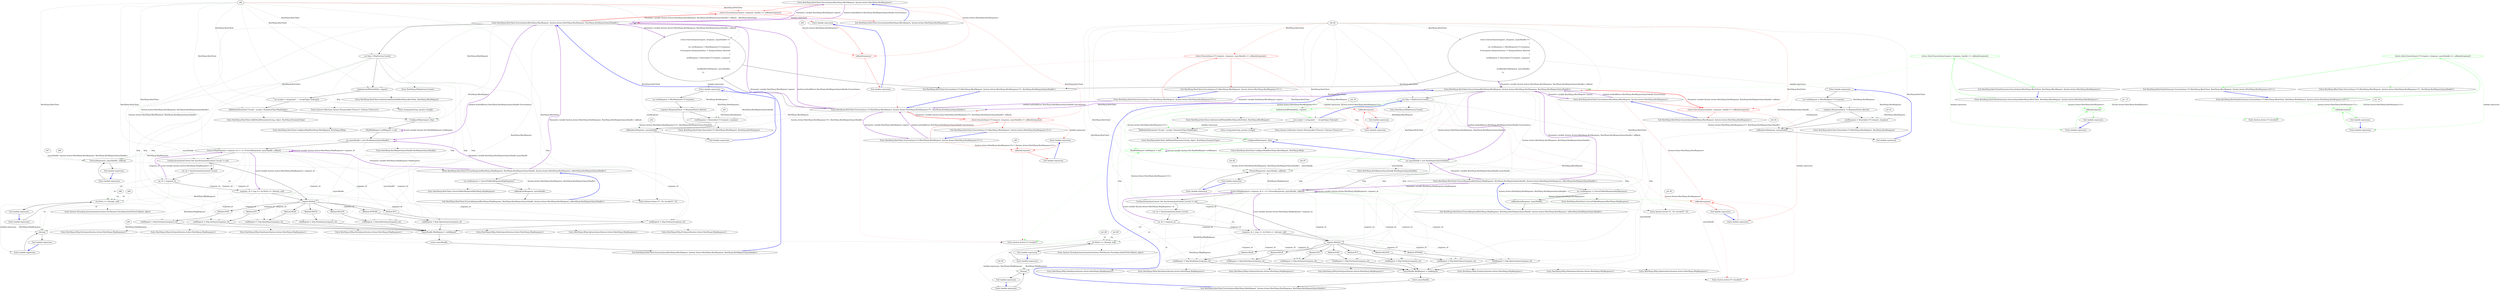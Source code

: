 digraph  {
n0 [label="Entry RestSharp.RestClient.ExecuteAsync(RestSharp.IRestRequest, System.Action<RestSharp.RestResponse>)", span="33-33", cluster="RestSharp.RestClient.ExecuteAsync(RestSharp.IRestRequest, System.Action<RestSharp.RestResponse>)"];
n1 [color=red, community=0, label="return ExecuteAsync(request, (response, handle) => callback(response));", span="35-35", cluster="RestSharp.RestClient.ExecuteAsync(RestSharp.IRestRequest, System.Action<RestSharp.RestResponse>)"];
n3 [label="Entry RestSharp.RestClient.ExecuteAsync(RestSharp.IRestRequest, System.Action<RestSharp.RestResponse, RestSharp.RestRequestAsyncHandle>)", span="43-43", cluster="RestSharp.RestClient.ExecuteAsync(RestSharp.IRestRequest, System.Action<RestSharp.RestResponse, RestSharp.RestRequestAsyncHandle>)"];
n5 [color=red, community=0, label="callback(response)", span="35-35", cluster="lambda expression"];
n2 [label="Exit RestSharp.RestClient.ExecuteAsync(RestSharp.IRestRequest, System.Action<RestSharp.RestResponse>)", span="33-33", cluster="RestSharp.RestClient.ExecuteAsync(RestSharp.IRestRequest, System.Action<RestSharp.RestResponse>)"];
n4 [label="Entry lambda expression", span="35-35", cluster="lambda expression"];
n8 [label="var http = HttpFactory.Create()", span="45-45", cluster="RestSharp.RestClient.ExecuteAsync(RestSharp.IRestRequest, System.Action<RestSharp.RestResponse, RestSharp.RestRequestAsyncHandle>)"];
n9 [label="AuthenticateIfNeeded(this, request)", span="46-46", cluster="RestSharp.RestClient.ExecuteAsync(RestSharp.IRestRequest, System.Action<RestSharp.RestResponse, RestSharp.RestRequestAsyncHandle>)"];
n12 [label="ConfigureHttp(request, http)", span="52-52", cluster="RestSharp.RestClient.ExecuteAsync(RestSharp.IRestRequest, System.Action<RestSharp.RestResponse, RestSharp.RestRequestAsyncHandle>)"];
n14 [label="var asyncHandle = new RestRequestAsyncHandle()", span="55-55", cluster="RestSharp.RestClient.ExecuteAsync(RestSharp.IRestRequest, System.Action<RestSharp.RestResponse, RestSharp.RestRequestAsyncHandle>)"];
n15 [label="Action<HttpResponse> response_cb = r => ProcessResponse(r, asyncHandle, callback)", span="57-57", cluster="RestSharp.RestClient.ExecuteAsync(RestSharp.IRestRequest, System.Action<RestSharp.RestResponse, RestSharp.RestRequestAsyncHandle>)"];
n20 [label="request.Method", span="66-66", cluster="RestSharp.RestClient.ExecuteAsync(RestSharp.IRestRequest, System.Action<RestSharp.RestResponse, RestSharp.RestRequestAsyncHandle>)"];
n53 [label="ProcessResponse(r, asyncHandle, callback)", span="57-57", cluster="lambda expression"];
n68 [label="Entry RestSharp.RestClient.ExecuteAsync<T>(RestSharp.IRestRequest, System.Action<RestSharp.RestResponse<T>, RestSharp.RestRequestAsyncHandle>)", span="107-107", cluster="RestSharp.RestClient.ExecuteAsync<T>(RestSharp.IRestRequest, System.Action<RestSharp.RestResponse<T>, RestSharp.RestRequestAsyncHandle>)"];
n69 [label="return ExecuteAsync(request, (response, asyncHandle) =>\r\n			{\r\n				var restResponse = (RestResponse<T>)response;\r\n				if (\\nresponse.ResponseStatus != ResponseStatus.Aborted)\r\n				{\r\n					restResponse = Deserialize<T>(request, response);\r\n				}\r\n\r\n				\\ncallback(restResponse, asyncHandle);\r\n			});", span="109-118", cluster="RestSharp.RestClient.ExecuteAsync<T>(RestSharp.IRestRequest, System.Action<RestSharp.RestResponse<T>, RestSharp.RestRequestAsyncHandle>)"];
n22 [label="webRequest = http.GetAsync(response_cb)", span="69-69", cluster="RestSharp.RestClient.ExecuteAsync(RestSharp.IRestRequest, System.Action<RestSharp.RestResponse, RestSharp.RestRequestAsyncHandle>)"];
n24 [label="webRequest = http.PostAsync(response_cb)", span="72-72", cluster="RestSharp.RestClient.ExecuteAsync(RestSharp.IRestRequest, System.Action<RestSharp.RestResponse, RestSharp.RestRequestAsyncHandle>)"];
n26 [label="webRequest = http.PutAsync(response_cb)", span="75-75", cluster="RestSharp.RestClient.ExecuteAsync(RestSharp.IRestRequest, System.Action<RestSharp.RestResponse, RestSharp.RestRequestAsyncHandle>)"];
n28 [label="webRequest = http.DeleteAsync(response_cb)", span="78-78", cluster="RestSharp.RestClient.ExecuteAsync(RestSharp.IRestRequest, System.Action<RestSharp.RestResponse, RestSharp.RestRequestAsyncHandle>)"];
n30 [label="webRequest = http.HeadAsync(response_cb)", span="81-81", cluster="RestSharp.RestClient.ExecuteAsync(RestSharp.IRestRequest, System.Action<RestSharp.RestResponse, RestSharp.RestRequestAsyncHandle>)"];
n32 [label="webRequest = http.OptionsAsync(response_cb)", span="84-84", cluster="RestSharp.RestClient.ExecuteAsync(RestSharp.IRestRequest, System.Action<RestSharp.RestResponse, RestSharp.RestRequestAsyncHandle>)"];
n34 [label="webRequest = http.PatchAsync(response_cb)", span="87-87", cluster="RestSharp.RestClient.ExecuteAsync(RestSharp.IRestRequest, System.Action<RestSharp.RestResponse, RestSharp.RestRequestAsyncHandle>)"];
n38 [label="Entry RestSharp.IHttpFactory.Create()", span="4-4", cluster="RestSharp.IHttpFactory.Create()"];
n10 [label="var accepts = string.Join('', '', AcceptTypes.ToArray())", span="49-49", cluster="RestSharp.RestClient.ExecuteAsync(RestSharp.IRestRequest, System.Action<RestSharp.RestResponse, RestSharp.RestRequestAsyncHandle>)"];
n39 [label="Entry RestSharp.RestClient.AuthenticateIfNeeded(RestSharp.RestClient, RestSharp.IRestRequest)", span="279-279", cluster="RestSharp.RestClient.AuthenticateIfNeeded(RestSharp.RestClient, RestSharp.IRestRequest)"];
n11 [label="AddDefaultParameter(''Accept'', accepts, ParameterType.HttpHeader)", span="50-50", cluster="RestSharp.RestClient.ExecuteAsync(RestSharp.IRestRequest, System.Action<RestSharp.RestResponse, RestSharp.RestRequestAsyncHandle>)"];
n40 [label="Entry System.Collections.Generic.IEnumerable<TSource>.ToArray<TSource>()", span="0-0", cluster="System.Collections.Generic.IEnumerable<TSource>.ToArray<TSource>()"];
n41 [label="Entry string.Join(string, params string[])", span="0-0", cluster="string.Join(string, params string[])"];
n42 [label="Entry RestSharp.RestClient.AddDefaultParameter(string, object, RestSharp.ParameterType)", span="125-125", cluster="RestSharp.RestClient.AddDefaultParameter(string, object, RestSharp.ParameterType)"];
n13 [label="HttpWebRequest webRequest = null", span="54-54", cluster="RestSharp.RestClient.ExecuteAsync(RestSharp.IRestRequest, System.Action<RestSharp.RestResponse, RestSharp.RestRequestAsyncHandle>)"];
n43 [label="Entry RestSharp.RestClient.ConfigureHttp(RestSharp.IRestRequest, RestSharp.IHttp)", span="349-349", cluster="RestSharp.RestClient.ConfigureHttp(RestSharp.IRestRequest, RestSharp.IHttp)"];
n35 [label="asyncHandle.WebRequest = webRequest", span="91-91", cluster="RestSharp.RestClient.ExecuteAsync(RestSharp.IRestRequest, System.Action<RestSharp.RestResponse, RestSharp.RestRequestAsyncHandle>)"];
n36 [label="return asyncHandle;", span="92-92", cluster="RestSharp.RestClient.ExecuteAsync(RestSharp.IRestRequest, System.Action<RestSharp.RestResponse, RestSharp.RestRequestAsyncHandle>)"];
n44 [label="Entry RestSharp.RestRequestAsyncHandle.RestRequestAsyncHandle()", span="8-8", cluster="RestSharp.RestRequestAsyncHandle.RestRequestAsyncHandle()"];
n16 [label="UseSynchronizationContext && SynchronizationContext.Current != null", span="59-59", cluster="RestSharp.RestClient.ExecuteAsync(RestSharp.IRestRequest, System.Action<RestSharp.RestResponse, RestSharp.RestRequestAsyncHandle>)"];
n18 [label="var cb = response_cb", span="61-61", cluster="RestSharp.RestClient.ExecuteAsync(RestSharp.IRestRequest, System.Action<RestSharp.RestResponse, RestSharp.RestRequestAsyncHandle>)"];
n19 [label="response_cb = resp => ctx.Post(s => cb(resp), null)", span="63-63", cluster="RestSharp.RestClient.ExecuteAsync(RestSharp.IRestRequest, System.Action<RestSharp.RestResponse, RestSharp.RestRequestAsyncHandle>)"];
n17 [label="var ctx = SynchronizationContext.Current", span="60-60", cluster="RestSharp.RestClient.ExecuteAsync(RestSharp.IRestRequest, System.Action<RestSharp.RestResponse, RestSharp.RestRequestAsyncHandle>)"];
n57 [label="ctx.Post(s => cb(resp), null)", span="63-63", cluster="lambda expression"];
n61 [label="cb(resp)", span="63-63", cluster="lambda expression"];
n21 [label="Method.GET", span="68-68", cluster="RestSharp.RestClient.ExecuteAsync(RestSharp.IRestRequest, System.Action<RestSharp.RestResponse, RestSharp.RestRequestAsyncHandle>)"];
n23 [label="Method.POST", span="71-71", cluster="RestSharp.RestClient.ExecuteAsync(RestSharp.IRestRequest, System.Action<RestSharp.RestResponse, RestSharp.RestRequestAsyncHandle>)"];
n25 [label="Method.PUT", span="74-74", cluster="RestSharp.RestClient.ExecuteAsync(RestSharp.IRestRequest, System.Action<RestSharp.RestResponse, RestSharp.RestRequestAsyncHandle>)"];
n27 [label="Method.DELETE", span="77-77", cluster="RestSharp.RestClient.ExecuteAsync(RestSharp.IRestRequest, System.Action<RestSharp.RestResponse, RestSharp.RestRequestAsyncHandle>)"];
n29 [label="Method.HEAD", span="80-80", cluster="RestSharp.RestClient.ExecuteAsync(RestSharp.IRestRequest, System.Action<RestSharp.RestResponse, RestSharp.RestRequestAsyncHandle>)"];
n31 [label="Method.OPTIONS", span="83-83", cluster="RestSharp.RestClient.ExecuteAsync(RestSharp.IRestRequest, System.Action<RestSharp.RestResponse, RestSharp.RestRequestAsyncHandle>)"];
n33 [label="Method.PATCH", span="86-86", cluster="RestSharp.RestClient.ExecuteAsync(RestSharp.IRestRequest, System.Action<RestSharp.RestResponse, RestSharp.RestRequestAsyncHandle>)"];
n45 [label="Entry RestSharp.IHttp.GetAsync(System.Action<RestSharp.HttpResponse>)", span="48-48", cluster="RestSharp.IHttp.GetAsync(System.Action<RestSharp.HttpResponse>)"];
n46 [label="Entry RestSharp.IHttp.PostAsync(System.Action<RestSharp.HttpResponse>)", span="51-51", cluster="RestSharp.IHttp.PostAsync(System.Action<RestSharp.HttpResponse>)"];
n47 [label="Entry RestSharp.IHttp.PutAsync(System.Action<RestSharp.HttpResponse>)", span="52-52", cluster="RestSharp.IHttp.PutAsync(System.Action<RestSharp.HttpResponse>)"];
n48 [label="Entry RestSharp.IHttp.DeleteAsync(System.Action<RestSharp.HttpResponse>)", span="47-47", cluster="RestSharp.IHttp.DeleteAsync(System.Action<RestSharp.HttpResponse>)"];
n49 [label="Entry RestSharp.IHttp.HeadAsync(System.Action<RestSharp.HttpResponse>)", span="49-49", cluster="RestSharp.IHttp.HeadAsync(System.Action<RestSharp.HttpResponse>)"];
n50 [label="Entry RestSharp.IHttp.OptionsAsync(System.Action<RestSharp.HttpResponse>)", span="50-50", cluster="RestSharp.IHttp.OptionsAsync(System.Action<RestSharp.HttpResponse>)"];
n51 [label="Entry RestSharp.IHttp.PatchAsync(System.Action<RestSharp.HttpResponse>)", span="53-53", cluster="RestSharp.IHttp.PatchAsync(System.Action<RestSharp.HttpResponse>)"];
n37 [label="Exit RestSharp.RestClient.ExecuteAsync(RestSharp.IRestRequest, System.Action<RestSharp.RestResponse, RestSharp.RestRequestAsyncHandle>)", span="43-43", cluster="RestSharp.RestClient.ExecuteAsync(RestSharp.IRestRequest, System.Action<RestSharp.RestResponse, RestSharp.RestRequestAsyncHandle>)"];
n6 [label="Exit lambda expression", span="35-35", cluster="lambda expression"];
n7 [label="Entry System.Action<T>.Invoke(T)", span="0-0", cluster="System.Action<T>.Invoke(T)"];
n52 [label="Entry lambda expression", span="57-57", cluster="lambda expression"];
n54 [label="Exit lambda expression", span="57-57", cluster="lambda expression"];
n55 [label="Entry RestSharp.RestClient.ProcessResponse(RestSharp.HttpResponse, RestSharp.RestRequestAsyncHandle, System.Action<RestSharp.RestResponse, \\nRestSharp.RestRequestAsyncHandle>)", span="95-95", cluster="RestSharp.RestClient.ProcessResponse(RestSharp.HttpResponse, RestSharp.RestRequestAsyncHandle, System.Action<RestSharp.RestResponse, \\nRestSharp.RestRequestAsyncHandle>)"];
n63 [label="var restResponse = ConvertToRestResponse(httpResponse)", span="97-97", cluster="RestSharp.RestClient.ProcessResponse(RestSharp.HttpResponse, RestSharp.RestRequestAsyncHandle, System.Action<RestSharp.RestResponse, \\nRestSharp.RestRequestAsyncHandle>)"];
n64 [label="callback(restResponse, asyncHandle)", span="98-98", cluster="RestSharp.RestClient.ProcessResponse(RestSharp.HttpResponse, RestSharp.RestRequestAsyncHandle, System.Action<RestSharp.RestResponse, \\nRestSharp.RestRequestAsyncHandle>)"];
n66 [label="Entry RestSharp.RestClient.ConvertToRestResponse(RestSharp.HttpResponse)", span="446-446", cluster="RestSharp.RestClient.ConvertToRestResponse(RestSharp.HttpResponse)"];
n65 [label="Exit RestSharp.RestClient.ProcessResponse(RestSharp.HttpResponse, RestSharp.RestRequestAsyncHandle, System.Action<RestSharp.RestResponse, \\nRestSharp.RestRequestAsyncHandle>)", span="95-95", cluster="RestSharp.RestClient.ProcessResponse(RestSharp.HttpResponse, RestSharp.RestRequestAsyncHandle, System.Action<RestSharp.RestResponse, \\nRestSharp.RestRequestAsyncHandle>)"];
n67 [label="Entry System.Action<T1, T2>.Invoke(T1, T2)", span="0-0", cluster="System.Action<T1, T2>.Invoke(T1, T2)"];
n56 [label="Entry lambda expression", span="63-63", cluster="lambda expression"];
n58 [label="Exit lambda expression", span="63-63", cluster="lambda expression"];
n59 [label="Entry System.Threading.SynchronizationContext.Post(System.Threading.SendOrPostCallback, object)", span="0-0", cluster="System.Threading.SynchronizationContext.Post(System.Threading.SendOrPostCallback, object)"];
n60 [label="Entry lambda expression", span="63-63", cluster="lambda expression"];
n62 [label="Exit lambda expression", span="63-63", cluster="lambda expression"];
n74 [label="restResponse = Deserialize<T>(request, response)", span="114-114", cluster="lambda expression"];
n75 [label="callback(restResponse, asyncHandle)", span="117-117", cluster="lambda expression"];
n78 [label="Entry RestSharp.RestClient.ExecuteAsync<T>(RestSharp.IRestRequest, System.Action<RestSharp.RestResponse<T>>)", span="127-127", cluster="RestSharp.RestClient.ExecuteAsync<T>(RestSharp.IRestRequest, System.Action<RestSharp.RestResponse<T>>)"];
n79 [color=red, community=0, label="return ExecuteAsync<T>(request, (response, asyncHandle) => callback(response));", span="129-129", cluster="RestSharp.RestClient.ExecuteAsync<T>(RestSharp.IRestRequest, System.Action<RestSharp.RestResponse<T>>)"];
n70 [label="Exit RestSharp.RestClient.ExecuteAsync<T>(RestSharp.IRestRequest, System.Action<RestSharp.RestResponse<T>, RestSharp.RestRequestAsyncHandle>)", span="107-107", cluster="RestSharp.RestClient.ExecuteAsync<T>(RestSharp.IRestRequest, System.Action<RestSharp.RestResponse<T>, RestSharp.RestRequestAsyncHandle>)"];
n71 [label="Entry lambda expression", span="109-118", cluster="lambda expression"];
n72 [label="var restResponse = (RestResponse<T>)response", span="111-111", cluster="lambda expression"];
n73 [label="response.ResponseStatus != ResponseStatus.Aborted", span="112-112", cluster="lambda expression"];
n77 [label="Entry RestSharp.RestClient.Deserialize<T>(RestSharp.IRestRequest, RestSharp.RestResponse)", span="490-490", cluster="RestSharp.RestClient.Deserialize<T>(RestSharp.IRestRequest, RestSharp.RestResponse)"];
n76 [label="Exit lambda expression", span="109-118", cluster="lambda expression"];
n82 [color=red, community=0, label="callback(response)", span="129-129", cluster="lambda expression"];
n80 [label="Exit RestSharp.RestClient.ExecuteAsync<T>(RestSharp.IRestRequest, System.Action<RestSharp.RestResponse<T>>)", span="127-127", cluster="RestSharp.RestClient.ExecuteAsync<T>(RestSharp.IRestRequest, System.Action<RestSharp.RestResponse<T>>)"];
n81 [label="Entry lambda expression", span="129-129", cluster="lambda expression"];
n83 [label="Exit lambda expression", span="129-129", cluster="lambda expression"];
m0_12 [label="ConfigureHttp(request, http)", span="52-52", cluster="RestSharp.RestClient.ExecuteAsync(RestSharp.IRestRequest, System.Action<RestSharp.RestResponse, RestSharp.RestRequestAsyncHandle>)", file="RestClient.Async.cs"];
m0_4 [label="Entry lambda expression", span="35-35", cluster="lambda expression", file="RestClient.Async.cs"];
m0_5 [color=red, community=0, label="callback(response)", span="35-35", cluster="lambda expression", file="RestClient.Async.cs"];
m0_6 [label="Exit lambda expression", span="35-35", cluster="lambda expression", file="RestClient.Async.cs"];
m0_13 [color=green, community=0, label="HttpWebRequest webRequest = null", span="54-54", cluster="RestSharp.RestClient.ExecuteAsync(RestSharp.IRestRequest, System.Action<RestSharp.RestResponse, RestSharp.RestRequestAsyncHandle>)", file="RestClient.Async.cs"];
m0_14 [label="var asyncHandle = new RestRequestAsyncHandle()", span="55-55", cluster="RestSharp.RestClient.ExecuteAsync(RestSharp.IRestRequest, System.Action<RestSharp.RestResponse, RestSharp.RestRequestAsyncHandle>)", file="RestClient.Async.cs"];
m0_0 [label="Entry RestSharp.RestClient.ExecuteAsync(RestSharp.IRestRequest, System.Action<RestSharp.RestResponse>)", span="33-33", cluster="RestSharp.RestClient.ExecuteAsync(RestSharp.IRestRequest, System.Action<RestSharp.RestResponse>)", file="RestClient.Async.cs"];
m0_1 [color=red, community=0, label="return ExecuteAsync(request, (response, handle) => callback(response));", span="35-35", cluster="RestSharp.RestClient.ExecuteAsync(RestSharp.IRestRequest, System.Action<RestSharp.RestResponse>)", file="RestClient.Async.cs"];
m0_2 [label="Exit RestSharp.RestClient.ExecuteAsync(RestSharp.IRestRequest, System.Action<RestSharp.RestResponse>)", span="33-33", cluster="RestSharp.RestClient.ExecuteAsync(RestSharp.IRestRequest, System.Action<RestSharp.RestResponse>)", file="RestClient.Async.cs"];
m0_8 [label="var http = HttpFactory.Create()", span="45-45", cluster="RestSharp.RestClient.ExecuteAsync(RestSharp.IRestRequest, System.Action<RestSharp.RestResponse, RestSharp.RestRequestAsyncHandle>)", file="RestClient.Async.cs"];
m0_9 [color=green, community=0, label="AuthenticateIfNeeded(this, request)", span="46-46", cluster="RestSharp.RestClient.ExecuteAsync(RestSharp.IRestRequest, System.Action<RestSharp.RestResponse, RestSharp.RestRequestAsyncHandle>)", file="RestClient.Async.cs"];
m0_10 [label="var accepts = string.Join('', '', AcceptTypes.ToArray())", span="49-49", cluster="RestSharp.RestClient.ExecuteAsync(RestSharp.IRestRequest, System.Action<RestSharp.RestResponse, RestSharp.RestRequestAsyncHandle>)", file="RestClient.Async.cs"];
m0_11 [label="AddDefaultParameter(''Accept'', accepts, ParameterType.HttpHeader)", span="50-50", cluster="RestSharp.RestClient.ExecuteAsync(RestSharp.IRestRequest, System.Action<RestSharp.RestResponse, RestSharp.RestRequestAsyncHandle>)", file="RestClient.Async.cs"];
m0_3 [label="Entry RestSharp.RestClient.ExecuteAsync(RestSharp.IRestRequest, System.Action<RestSharp.RestResponse, RestSharp.RestRequestAsyncHandle>)", span="43-43", cluster="RestSharp.RestClient.ExecuteAsync(RestSharp.IRestRequest, System.Action<RestSharp.RestResponse, RestSharp.RestRequestAsyncHandle>)", file="RestClient.Async.cs"];
m0_15 [label="Action<HttpResponse> response_cb = r => ProcessResponse(r, asyncHandle, callback)", span="57-57", cluster="RestSharp.RestClient.ExecuteAsync(RestSharp.IRestRequest, System.Action<RestSharp.RestResponse, RestSharp.RestRequestAsyncHandle>)", file="RestClient.Async.cs"];
m0_16 [label="UseSynchronizationContext && SynchronizationContext.Current != null", span="59-59", cluster="RestSharp.RestClient.ExecuteAsync(RestSharp.IRestRequest, System.Action<RestSharp.RestResponse, RestSharp.RestRequestAsyncHandle>)", file="RestClient.Async.cs"];
m0_69 [label="return ExecuteAsync(request, (response, asyncHandle) =>\r\n			{\r\n				var restResponse = (RestResponse<T>)response;\r\n				if (\\nresponse.ResponseStatus != ResponseStatus.Aborted)\r\n				{\r\n					restResponse = Deserialize<T>(request, response);\r\n				}\r\n\r\n				\\ncallback(restResponse, asyncHandle);\r\n			});", span="109-118", cluster="RestSharp.RestClient.ExecuteAsync<T>(RestSharp.IRestRequest, System.Action<RestSharp.RestResponse<T>, RestSharp.RestRequestAsyncHandle>)", file="RestClient.Async.cs"];
m0_67 [label="Entry System.Action<T1, T2>.Invoke(T1, T2)", span="0-0", cluster="System.Action<T1, T2>.Invoke(T1, T2)", file="RestClient.Async.cs"];
m0_41 [label="Entry string.Join(string, params string[])", span="0-0", cluster="string.Join(string, params string[])", file="RestClient.Async.cs"];
m0_47 [label="Entry RestSharp.IHttp.PutAsync(System.Action<RestSharp.HttpResponse>)", span="52-52", cluster="RestSharp.IHttp.PutAsync(System.Action<RestSharp.HttpResponse>)", file="RestClient.Async.cs"];
m0_44 [label="Entry RestSharp.RestRequestAsyncHandle.RestRequestAsyncHandle()", span="8-8", cluster="RestSharp.RestRequestAsyncHandle.RestRequestAsyncHandle()", file="RestClient.Async.cs"];
m0_77 [label="Entry RestSharp.RestClient.Deserialize<T>(RestSharp.IRestRequest, RestSharp.RestResponse)", span="490-490", cluster="RestSharp.RestClient.Deserialize<T>(RestSharp.IRestRequest, RestSharp.RestResponse)", file="RestClient.Async.cs"];
m0_20 [label="request.Method", span="66-66", cluster="RestSharp.RestClient.ExecuteAsync(RestSharp.IRestRequest, System.Action<RestSharp.RestResponse, RestSharp.RestRequestAsyncHandle>)", file="RestClient.Async.cs"];
m0_22 [label="webRequest = http.GetAsync(response_cb)", span="69-69", cluster="RestSharp.RestClient.ExecuteAsync(RestSharp.IRestRequest, System.Action<RestSharp.RestResponse, RestSharp.RestRequestAsyncHandle>)", file="RestClient.Async.cs"];
m0_24 [label="webRequest = http.PostAsync(response_cb)", span="72-72", cluster="RestSharp.RestClient.ExecuteAsync(RestSharp.IRestRequest, System.Action<RestSharp.RestResponse, RestSharp.RestRequestAsyncHandle>)", file="RestClient.Async.cs"];
m0_26 [label="webRequest = http.PutAsync(response_cb)", span="75-75", cluster="RestSharp.RestClient.ExecuteAsync(RestSharp.IRestRequest, System.Action<RestSharp.RestResponse, RestSharp.RestRequestAsyncHandle>)", file="RestClient.Async.cs"];
m0_28 [label="webRequest = http.DeleteAsync(response_cb)", span="78-78", cluster="RestSharp.RestClient.ExecuteAsync(RestSharp.IRestRequest, System.Action<RestSharp.RestResponse, RestSharp.RestRequestAsyncHandle>)", file="RestClient.Async.cs"];
m0_30 [label="webRequest = http.HeadAsync(response_cb)", span="81-81", cluster="RestSharp.RestClient.ExecuteAsync(RestSharp.IRestRequest, System.Action<RestSharp.RestResponse, RestSharp.RestRequestAsyncHandle>)", file="RestClient.Async.cs"];
m0_32 [label="webRequest = http.OptionsAsync(response_cb)", span="84-84", cluster="RestSharp.RestClient.ExecuteAsync(RestSharp.IRestRequest, System.Action<RestSharp.RestResponse, RestSharp.RestRequestAsyncHandle>)", file="RestClient.Async.cs"];
m0_34 [label="webRequest = http.PatchAsync(response_cb)", span="87-87", cluster="RestSharp.RestClient.ExecuteAsync(RestSharp.IRestRequest, System.Action<RestSharp.RestResponse, RestSharp.RestRequestAsyncHandle>)", file="RestClient.Async.cs"];
m0_35 [label="asyncHandle.WebRequest = webRequest", span="91-91", cluster="RestSharp.RestClient.ExecuteAsync(RestSharp.IRestRequest, System.Action<RestSharp.RestResponse, RestSharp.RestRequestAsyncHandle>)", file="RestClient.Async.cs"];
m0_36 [label="return asyncHandle;", span="92-92", cluster="RestSharp.RestClient.ExecuteAsync(RestSharp.IRestRequest, System.Action<RestSharp.RestResponse, RestSharp.RestRequestAsyncHandle>)", file="RestClient.Async.cs"];
m0_18 [label="var cb = response_cb", span="61-61", cluster="RestSharp.RestClient.ExecuteAsync(RestSharp.IRestRequest, System.Action<RestSharp.RestResponse, RestSharp.RestRequestAsyncHandle>)", file="RestClient.Async.cs"];
m0_19 [label="response_cb = resp => ctx.Post(s => cb(resp), null)", span="63-63", cluster="RestSharp.RestClient.ExecuteAsync(RestSharp.IRestRequest, System.Action<RestSharp.RestResponse, RestSharp.RestRequestAsyncHandle>)", file="RestClient.Async.cs"];
m0_17 [label="var ctx = SynchronizationContext.Current", span="60-60", cluster="RestSharp.RestClient.ExecuteAsync(RestSharp.IRestRequest, System.Action<RestSharp.RestResponse, RestSharp.RestRequestAsyncHandle>)", file="RestClient.Async.cs"];
m0_21 [label="Method.GET", span="68-68", cluster="RestSharp.RestClient.ExecuteAsync(RestSharp.IRestRequest, System.Action<RestSharp.RestResponse, RestSharp.RestRequestAsyncHandle>)", file="RestClient.Async.cs"];
m0_23 [label="Method.POST", span="71-71", cluster="RestSharp.RestClient.ExecuteAsync(RestSharp.IRestRequest, System.Action<RestSharp.RestResponse, RestSharp.RestRequestAsyncHandle>)", file="RestClient.Async.cs"];
m0_25 [label="Method.PUT", span="74-74", cluster="RestSharp.RestClient.ExecuteAsync(RestSharp.IRestRequest, System.Action<RestSharp.RestResponse, RestSharp.RestRequestAsyncHandle>)", file="RestClient.Async.cs"];
m0_27 [label="Method.DELETE", span="77-77", cluster="RestSharp.RestClient.ExecuteAsync(RestSharp.IRestRequest, System.Action<RestSharp.RestResponse, RestSharp.RestRequestAsyncHandle>)", file="RestClient.Async.cs"];
m0_29 [label="Method.HEAD", span="80-80", cluster="RestSharp.RestClient.ExecuteAsync(RestSharp.IRestRequest, System.Action<RestSharp.RestResponse, RestSharp.RestRequestAsyncHandle>)", file="RestClient.Async.cs"];
m0_31 [label="Method.OPTIONS", span="83-83", cluster="RestSharp.RestClient.ExecuteAsync(RestSharp.IRestRequest, System.Action<RestSharp.RestResponse, RestSharp.RestRequestAsyncHandle>)", file="RestClient.Async.cs"];
m0_33 [label="Method.PATCH", span="86-86", cluster="RestSharp.RestClient.ExecuteAsync(RestSharp.IRestRequest, System.Action<RestSharp.RestResponse, RestSharp.RestRequestAsyncHandle>)", file="RestClient.Async.cs"];
m0_37 [label="Exit RestSharp.RestClient.ExecuteAsync(RestSharp.IRestRequest, System.Action<RestSharp.RestResponse, RestSharp.RestRequestAsyncHandle>)", span="43-43", cluster="RestSharp.RestClient.ExecuteAsync(RestSharp.IRestRequest, System.Action<RestSharp.RestResponse, RestSharp.RestRequestAsyncHandle>)", file="RestClient.Async.cs"];
m0_38 [label="Entry RestSharp.IHttpFactory.Create()", span="4-4", cluster="RestSharp.IHttpFactory.Create()", file="RestClient.Async.cs"];
m0_78 [label="Entry RestSharp.RestClient.ExecuteAsync<T>(RestSharp.IRestRequest, System.Action<RestSharp.RestResponse<T>>)", span="127-127", cluster="RestSharp.RestClient.ExecuteAsync<T>(RestSharp.IRestRequest, System.Action<RestSharp.RestResponse<T>>)", file="RestClient.Async.cs"];
m0_79 [color=red, community=0, label="return ExecuteAsync<T>(request, (response, asyncHandle) => callback(response));", span="129-129", cluster="RestSharp.RestClient.ExecuteAsync<T>(RestSharp.IRestRequest, System.Action<RestSharp.RestResponse<T>>)", file="RestClient.Async.cs"];
m0_80 [label="Exit RestSharp.RestClient.ExecuteAsync<T>(RestSharp.IRestRequest, System.Action<RestSharp.RestResponse<T>>)", span="127-127", cluster="RestSharp.RestClient.ExecuteAsync<T>(RestSharp.IRestRequest, System.Action<RestSharp.RestResponse<T>>)", file="RestClient.Async.cs"];
m0_81 [label="Entry lambda expression", span="129-129", cluster="lambda expression", file="RestClient.Async.cs"];
m0_53 [label="ProcessResponse(r, asyncHandle, callback)", span="57-57", cluster="lambda expression", file="RestClient.Async.cs"];
m0_57 [label="ctx.Post(s => cb(resp), null)", span="63-63", cluster="lambda expression", file="RestClient.Async.cs"];
m0_61 [label="cb(resp)", span="63-63", cluster="lambda expression", file="RestClient.Async.cs"];
m0_52 [label="Entry lambda expression", span="57-57", cluster="lambda expression", file="RestClient.Async.cs"];
m0_54 [label="Exit lambda expression", span="57-57", cluster="lambda expression", file="RestClient.Async.cs"];
m0_56 [label="Entry lambda expression", span="63-63", cluster="lambda expression", file="RestClient.Async.cs"];
m0_58 [label="Exit lambda expression", span="63-63", cluster="lambda expression", file="RestClient.Async.cs"];
m0_60 [label="Entry lambda expression", span="63-63", cluster="lambda expression", file="RestClient.Async.cs"];
m0_62 [label="Exit lambda expression", span="63-63", cluster="lambda expression", file="RestClient.Async.cs"];
m0_74 [label="restResponse = Deserialize<T>(request, response)", span="114-114", cluster="lambda expression", file="RestClient.Async.cs"];
m0_75 [label="callback(restResponse, asyncHandle)", span="117-117", cluster="lambda expression", file="RestClient.Async.cs"];
m0_71 [label="Entry lambda expression", span="109-118", cluster="lambda expression", file="RestClient.Async.cs"];
m0_72 [label="var restResponse = (RestResponse<T>)response", span="111-111", cluster="lambda expression", file="RestClient.Async.cs"];
m0_73 [label="response.ResponseStatus != ResponseStatus.Aborted", span="112-112", cluster="lambda expression", file="RestClient.Async.cs"];
m0_76 [label="Exit lambda expression", span="109-118", cluster="lambda expression", file="RestClient.Async.cs"];
m0_82 [color=red, community=0, label="callback(response)", span="129-129", cluster="lambda expression", file="RestClient.Async.cs"];
m0_83 [label="Exit lambda expression", span="129-129", cluster="lambda expression", file="RestClient.Async.cs"];
m0_7 [label="Entry System.Action<T>.Invoke(T)", span="0-0", cluster="System.Action<T>.Invoke(T)", file="RestClient.Async.cs"];
m0_66 [label="Entry RestSharp.RestClient.ConvertToRestResponse(RestSharp.HttpResponse)", span="446-446", cluster="RestSharp.RestClient.ConvertToRestResponse(RestSharp.HttpResponse)", file="RestClient.Async.cs"];
m0_59 [label="Entry System.Threading.SynchronizationContext.Post(System.Threading.SendOrPostCallback, object)", span="0-0", cluster="System.Threading.SynchronizationContext.Post(System.Threading.SendOrPostCallback, object)", file="RestClient.Async.cs"];
m0_48 [label="Entry RestSharp.IHttp.DeleteAsync(System.Action<RestSharp.HttpResponse>)", span="47-47", cluster="RestSharp.IHttp.DeleteAsync(System.Action<RestSharp.HttpResponse>)", file="RestClient.Async.cs"];
m0_49 [label="Entry RestSharp.IHttp.HeadAsync(System.Action<RestSharp.HttpResponse>)", span="49-49", cluster="RestSharp.IHttp.HeadAsync(System.Action<RestSharp.HttpResponse>)", file="RestClient.Async.cs"];
m0_39 [label="Entry RestSharp.RestClient.AuthenticateIfNeeded(RestSharp.RestClient, RestSharp.IRestRequest)", span="279-279", cluster="RestSharp.RestClient.AuthenticateIfNeeded(RestSharp.RestClient, RestSharp.IRestRequest)", file="RestClient.Async.cs"];
m0_42 [label="Entry RestSharp.RestClient.AddDefaultParameter(string, object, RestSharp.ParameterType)", span="125-125", cluster="RestSharp.RestClient.AddDefaultParameter(string, object, RestSharp.ParameterType)", file="RestClient.Async.cs"];
m0_40 [label="Entry System.Collections.Generic.IEnumerable<TSource>.ToArray<TSource>()", span="0-0", cluster="System.Collections.Generic.IEnumerable<TSource>.ToArray<TSource>()", file="RestClient.Async.cs"];
m0_46 [label="Entry RestSharp.IHttp.PostAsync(System.Action<RestSharp.HttpResponse>)", span="51-51", cluster="RestSharp.IHttp.PostAsync(System.Action<RestSharp.HttpResponse>)", file="RestClient.Async.cs"];
m0_43 [label="Entry RestSharp.RestClient.ConfigureHttp(RestSharp.IRestRequest, RestSharp.IHttp)", span="349-349", cluster="RestSharp.RestClient.ConfigureHttp(RestSharp.IRestRequest, RestSharp.IHttp)", file="RestClient.Async.cs"];
m0_51 [label="Entry RestSharp.IHttp.PatchAsync(System.Action<RestSharp.HttpResponse>)", span="53-53", cluster="RestSharp.IHttp.PatchAsync(System.Action<RestSharp.HttpResponse>)", file="RestClient.Async.cs"];
m0_50 [label="Entry RestSharp.IHttp.OptionsAsync(System.Action<RestSharp.HttpResponse>)", span="50-50", cluster="RestSharp.IHttp.OptionsAsync(System.Action<RestSharp.HttpResponse>)", file="RestClient.Async.cs"];
m0_55 [label="Entry RestSharp.RestClient.ProcessResponse(RestSharp.HttpResponse, RestSharp.RestRequestAsyncHandle, System.Action<RestSharp.RestResponse, \\nRestSharp.RestRequestAsyncHandle>)", span="95-95", cluster="RestSharp.RestClient.ProcessResponse(RestSharp.HttpResponse, RestSharp.RestRequestAsyncHandle, System.Action<RestSharp.RestResponse, \\nRestSharp.RestRequestAsyncHandle>)", file="RestClient.Async.cs"];
m0_63 [label="var restResponse = ConvertToRestResponse(httpResponse)", span="97-97", cluster="RestSharp.RestClient.ProcessResponse(RestSharp.HttpResponse, RestSharp.RestRequestAsyncHandle, System.Action<RestSharp.RestResponse, \\nRestSharp.RestRequestAsyncHandle>)", file="RestClient.Async.cs"];
m0_64 [label="callback(restResponse, asyncHandle)", span="98-98", cluster="RestSharp.RestClient.ProcessResponse(RestSharp.HttpResponse, RestSharp.RestRequestAsyncHandle, System.Action<RestSharp.RestResponse, \\nRestSharp.RestRequestAsyncHandle>)", file="RestClient.Async.cs"];
m0_65 [label="Exit RestSharp.RestClient.ProcessResponse(RestSharp.HttpResponse, RestSharp.RestRequestAsyncHandle, System.Action<RestSharp.RestResponse, \\nRestSharp.RestRequestAsyncHandle>)", span="95-95", cluster="RestSharp.RestClient.ProcessResponse(RestSharp.HttpResponse, RestSharp.RestRequestAsyncHandle, System.Action<RestSharp.RestResponse, \\nRestSharp.RestRequestAsyncHandle>)", file="RestClient.Async.cs"];
m0_45 [label="Entry RestSharp.IHttp.GetAsync(System.Action<RestSharp.HttpResponse>)", span="48-48", cluster="RestSharp.IHttp.GetAsync(System.Action<RestSharp.HttpResponse>)", file="RestClient.Async.cs"];
m1_7 [label="Entry System.Action<T>.Invoke(T)", span="0-0", cluster="System.Action<T>.Invoke(T)", file="RestClientExtensions.cs"];
m1_0 [label="Entry RestSharp.RestClientExtensions.ExecuteAsync(RestSharp.IRestClient, RestSharp.IRestRequest, System.Action<RestSharp.RestResponse>)", span="12-12", cluster="RestSharp.RestClientExtensions.ExecuteAsync(RestSharp.IRestClient, RestSharp.IRestRequest, System.Action<RestSharp.RestResponse>)", file="RestClientExtensions.cs"];
m1_1 [color=green, community=0, label="return client.ExecuteAsync(request, (response, handle) => callback(response));", span="14-14", cluster="RestSharp.RestClientExtensions.ExecuteAsync(RestSharp.IRestClient, RestSharp.IRestRequest, System.Action<RestSharp.RestResponse>)", file="RestClientExtensions.cs"];
m1_2 [label="Exit RestSharp.RestClientExtensions.ExecuteAsync(RestSharp.IRestClient, RestSharp.IRestRequest, System.Action<RestSharp.RestResponse>)", span="12-12", cluster="RestSharp.RestClientExtensions.ExecuteAsync(RestSharp.IRestClient, RestSharp.IRestRequest, System.Action<RestSharp.RestResponse>)", file="RestClientExtensions.cs"];
m1_11 [label="Entry RestSharp.IRestClient.ExecuteAsync<T>(RestSharp.IRestRequest, System.Action<RestSharp.RestResponse<T>, RestSharp.RestRequestAsyncHandle>)", span="65-65", cluster="RestSharp.IRestClient.ExecuteAsync<T>(RestSharp.IRestRequest, System.Action<RestSharp.RestResponse<T>, RestSharp.RestRequestAsyncHandle>)", file="RestClientExtensions.cs"];
m1_8 [label="Entry RestSharp.RestClientExtensions.ExecuteAsync<T>(RestSharp.IRestClient, RestSharp.IRestRequest, System.Action<RestSharp.RestResponse<\\nT>>)", span="24-24", cluster="RestSharp.RestClientExtensions.ExecuteAsync<T>(RestSharp.IRestClient, RestSharp.IRestRequest, System.Action<RestSharp.RestResponse<\\nT>>)", file="RestClientExtensions.cs"];
m1_9 [color=green, community=0, label="return client.ExecuteAsync<T>(request, (response, asyncHandle) => callback(response));", span="26-26", cluster="RestSharp.RestClientExtensions.ExecuteAsync<T>(RestSharp.IRestClient, RestSharp.IRestRequest, System.Action<RestSharp.RestResponse<\\nT>>)", file="RestClientExtensions.cs"];
m1_10 [label="Exit RestSharp.RestClientExtensions.ExecuteAsync<T>(RestSharp.IRestClient, RestSharp.IRestRequest, System.Action<RestSharp.RestResponse<\\nT>>)", span="24-24", cluster="RestSharp.RestClientExtensions.ExecuteAsync<T>(RestSharp.IRestClient, RestSharp.IRestRequest, System.Action<RestSharp.RestResponse<\\nT>>)", file="RestClientExtensions.cs"];
m1_12 [label="Entry lambda expression", span="26-26", cluster="lambda expression", file="RestClientExtensions.cs"];
m1_4 [label="Entry lambda expression", span="14-14", cluster="lambda expression", file="RestClientExtensions.cs"];
m1_5 [color=green, community=0, label="callback(response)", span="14-14", cluster="lambda expression", file="RestClientExtensions.cs"];
m1_6 [label="Exit lambda expression", span="14-14", cluster="lambda expression", file="RestClientExtensions.cs"];
m1_13 [color=green, community=0, label="callback(response)", span="26-26", cluster="lambda expression", file="RestClientExtensions.cs"];
m1_14 [label="Exit lambda expression", span="26-26", cluster="lambda expression", file="RestClientExtensions.cs"];
n84;
n85;
n86;
n87;
n88;
n89;
n90;
n91;
n92;
n93;
m0_84;
m0_85;
m0_86;
m0_87;
m0_88;
m0_89;
m0_90;
m0_91;
m0_92;
m0_93;
m1_15;
m1_16;
n0 -> n1  [key=0, color=red, style=solid];
n0 -> n3  [key=3, color=darkorchid, label="method methodReturn RestSharp.RestRequestAsyncHandle ExecuteAsync", style=bold];
n0 -> n5  [key=1, color=red, label="System.Action<RestSharp.RestResponse>", style=dashed];
n1 -> n2  [key=0, color=red, style=solid];
n1 -> n3  [key=2, color=red, style=dotted];
n1 -> n4  [key=1, color=red, label="lambda expression", style=dashed];
n3 -> n0  [key=3, color=darkorchid, label="Parameter variable RestSharp.IRestRequest request", style=bold];
n3 -> n1  [key=3, color=red, label="Parameter variable System.Action<RestSharp.RestResponse, RestSharp.RestRequestAsyncHandle> callback", style=bold];
n3 -> n8  [key=0, style=solid];
n3 -> n9  [key=1, color=darkseagreen4, label="RestSharp.IRestRequest", style=dashed];
n3 -> n12  [key=1, color=darkseagreen4, label="RestSharp.IRestRequest", style=dashed];
n3 -> n14  [key=3, color=darkorchid, label="method methodReturn RestSharp.RestRequestAsyncHandle ExecuteAsync", style=bold];
n3 -> n15  [key=1, color=darkseagreen4, label="System.Action<RestSharp.RestResponse, RestSharp.RestRequestAsyncHandle>", style=dashed];
n3 -> n20  [key=1, color=darkseagreen4, label="RestSharp.IRestRequest", style=dashed];
n3 -> n53  [key=1, color=darkseagreen4, label="System.Action<RestSharp.RestResponse, RestSharp.RestRequestAsyncHandle>", style=dashed];
n3 -> n68  [key=3, color=darkorchid, label="Parameter variable RestSharp.IRestRequest request", style=bold];
n3 -> n69  [key=3, color=darkorchid, label="Parameter variable System.Action<RestSharp.RestResponse, RestSharp.RestRequestAsyncHandle> callback", style=bold];
n5 -> n6  [key=0, color=red, style=solid];
n5 -> n7  [key=2, color=red, style=dotted];
n2 -> n0  [key=0, color=blue, style=bold];
n4 -> n5  [key=0, color=red, style=solid];
n8 -> n9  [key=0, style=solid];
n8 -> n12  [key=1, color=darkseagreen4, label=http, style=dashed];
n8 -> n22  [key=1, color=darkseagreen4, label=http, style=dashed];
n8 -> n24  [key=1, color=darkseagreen4, label=http, style=dashed];
n8 -> n26  [key=1, color=darkseagreen4, label=http, style=dashed];
n8 -> n28  [key=1, color=darkseagreen4, label=http, style=dashed];
n8 -> n30  [key=1, color=darkseagreen4, label=http, style=dashed];
n8 -> n32  [key=1, color=darkseagreen4, label=http, style=dashed];
n8 -> n34  [key=1, color=darkseagreen4, label=http, style=dashed];
n8 -> n38  [key=2, style=dotted];
n9 -> n10  [key=0, style=solid];
n9 -> n39  [key=2, style=dotted];
n12 -> n13  [key=0, style=solid];
n12 -> n43  [key=2, style=dotted];
n14 -> n15  [key=0, style=solid];
n14 -> n35  [key=1, color=darkseagreen4, label=asyncHandle, style=dashed];
n14 -> n36  [key=1, color=darkseagreen4, label=asyncHandle, style=dashed];
n14 -> n44  [key=2, style=dotted];
n14 -> n53  [key=1, color=darkseagreen4, label=asyncHandle, style=dashed];
n15 -> n15  [key=3, color=darkorchid, label="Local variable System.Action<RestSharp.HttpResponse> response_cb", style=bold];
n15 -> n16  [key=0, style=solid];
n15 -> n18  [key=1, color=darkseagreen4, label=response_cb, style=dashed];
n15 -> n19  [key=3, color=darkorchid, label="Local variable System.Action<RestSharp.HttpResponse> response_cb", style=bold];
n15 -> n22  [key=1, color=darkseagreen4, label=response_cb, style=dashed];
n15 -> n24  [key=1, color=darkseagreen4, label=response_cb, style=dashed];
n15 -> n26  [key=1, color=darkseagreen4, label=response_cb, style=dashed];
n15 -> n28  [key=1, color=darkseagreen4, label=response_cb, style=dashed];
n15 -> n30  [key=1, color=darkseagreen4, label=response_cb, style=dashed];
n15 -> n32  [key=1, color=darkseagreen4, label=response_cb, style=dashed];
n15 -> n34  [key=1, color=darkseagreen4, label=response_cb, style=dashed];
n15 -> n53  [key=1, color=darkseagreen4, label="RestSharp.HttpResponse", style=dashed];
n20 -> n21  [key=0, style=solid];
n20 -> n23  [key=0, style=solid];
n20 -> n25  [key=0, style=solid];
n20 -> n27  [key=0, style=solid];
n20 -> n29  [key=0, style=solid];
n20 -> n31  [key=0, style=solid];
n20 -> n33  [key=0, style=solid];
n53 -> n54  [key=0, style=solid];
n53 -> n55  [key=2, style=dotted];
n68 -> n3  [key=3, color=darkorchid, label="method methodReturn RestSharp.RestRequestAsyncHandle ExecuteAsync", style=bold];
n68 -> n69  [key=0, style=solid];
n68 -> n74  [key=1, color=darkseagreen4, label="RestSharp.IRestRequest", style=dashed];
n68 -> n75  [key=1, color=darkseagreen4, label="System.Action<RestSharp.RestResponse<T>, RestSharp.RestRequestAsyncHandle>", style=dashed];
n68 -> n78  [key=3, color=darkorchid, label="Parameter variable RestSharp.IRestRequest request", style=bold];
n68 -> n79  [key=3, color=red, label="Parameter variable System.Action<RestSharp.RestResponse<T>, RestSharp.RestRequestAsyncHandle> callback", style=bold];
n69 -> n3  [key=2, style=dotted];
n69 -> n70  [key=0, style=solid];
n69 -> n71  [key=1, color=darkseagreen4, label="lambda expression", style=dashed];
n22 -> n35  [key=0, style=solid];
n22 -> n45  [key=2, style=dotted];
n24 -> n35  [key=0, style=solid];
n24 -> n46  [key=2, style=dotted];
n26 -> n35  [key=0, style=solid];
n26 -> n47  [key=2, style=dotted];
n28 -> n35  [key=0, style=solid];
n28 -> n48  [key=2, style=dotted];
n30 -> n35  [key=0, style=solid];
n30 -> n49  [key=2, style=dotted];
n32 -> n35  [key=0, style=solid];
n32 -> n50  [key=2, style=dotted];
n34 -> n35  [key=0, style=solid];
n34 -> n51  [key=2, style=dotted];
n10 -> n11  [key=0, style=solid];
n10 -> n40  [key=2, style=dotted];
n10 -> n41  [key=2, style=dotted];
n11 -> n12  [key=0, style=solid];
n11 -> n42  [key=2, style=dotted];
n13 -> n13  [key=3, color=darkorchid, label="Local variable System.Net.HttpWebRequest webRequest", style=bold];
n13 -> n14  [key=0, style=solid];
n35 -> n36  [key=0, style=solid];
n36 -> n37  [key=0, style=solid];
n16 -> n17  [key=0, style=solid];
n16 -> n20  [key=0, style=solid];
n18 -> n15  [key=3, color=darkorchid, label="Local variable System.Action<RestSharp.HttpResponse> cb", style=bold];
n18 -> n19  [key=0, style=solid];
n18 -> n57  [key=1, color=darkseagreen4, label=cb, style=dashed];
n18 -> n61  [key=1, color=darkseagreen4, label=cb, style=dashed];
n19 -> n20  [key=0, style=solid];
n19 -> n22  [key=1, color=darkseagreen4, label=response_cb, style=dashed];
n19 -> n24  [key=1, color=darkseagreen4, label=response_cb, style=dashed];
n19 -> n26  [key=1, color=darkseagreen4, label=response_cb, style=dashed];
n19 -> n28  [key=1, color=darkseagreen4, label=response_cb, style=dashed];
n19 -> n30  [key=1, color=darkseagreen4, label=response_cb, style=dashed];
n19 -> n32  [key=1, color=darkseagreen4, label=response_cb, style=dashed];
n19 -> n34  [key=1, color=darkseagreen4, label=response_cb, style=dashed];
n19 -> n57  [key=1, color=darkseagreen4, label="RestSharp.HttpResponse", style=dashed];
n19 -> n61  [key=1, color=darkseagreen4, label="RestSharp.HttpResponse", style=dashed];
n17 -> n18  [key=0, style=solid];
n17 -> n19  [key=1, color=darkseagreen4, label=ctx, style=dashed];
n17 -> n57  [key=1, color=darkseagreen4, label=ctx, style=dashed];
n57 -> n58  [key=0, style=solid];
n57 -> n59  [key=2, style=dotted];
n57 -> n60  [key=1, color=darkseagreen4, label="lambda expression", style=dashed];
n61 -> n7  [key=2, style=dotted];
n61 -> n62  [key=0, style=solid];
n21 -> n22  [key=0, style=solid];
n23 -> n24  [key=0, style=solid];
n25 -> n26  [key=0, style=solid];
n27 -> n28  [key=0, style=solid];
n29 -> n30  [key=0, style=solid];
n31 -> n32  [key=0, style=solid];
n33 -> n34  [key=0, style=solid];
n37 -> n3  [key=0, color=blue, style=bold];
n6 -> n4  [key=0, color=blue, style=bold];
n52 -> n53  [key=0, style=solid];
n54 -> n52  [key=0, color=blue, style=bold];
n55 -> n3  [key=3, color=darkorchid, label="Parameter variable System.Action<RestSharp.RestResponse, RestSharp.RestRequestAsyncHandle> callback", style=bold];
n55 -> n14  [key=3, color=darkorchid, label="Parameter variable RestSharp.RestRequestAsyncHandle asyncHandle", style=bold];
n55 -> n15  [key=3, color=darkorchid, label="Parameter variable RestSharp.HttpResponse httpResponse", style=bold];
n55 -> n63  [key=0, style=solid];
n55 -> n64  [key=1, color=darkseagreen4, label="System.Action<RestSharp.RestResponse, RestSharp.RestRequestAsyncHandle>", style=dashed];
n63 -> n64  [key=0, style=solid];
n63 -> n66  [key=2, style=dotted];
n64 -> n65  [key=0, style=solid];
n64 -> n67  [key=2, style=dotted];
n65 -> n55  [key=0, color=blue, style=bold];
n56 -> n57  [key=0, style=solid];
n56 -> n61  [key=1, color=darkseagreen4, label="RestSharp.HttpResponse", style=dashed];
n58 -> n56  [key=0, color=blue, style=bold];
n60 -> n61  [key=0, style=solid];
n62 -> n60  [key=0, color=blue, style=bold];
n74 -> n75  [key=0, style=solid];
n74 -> n77  [key=2, style=dotted];
n75 -> n67  [key=2, style=dotted];
n75 -> n76  [key=0, style=solid];
n78 -> n68  [key=3, color=darkorchid, label="method methodReturn RestSharp.RestRequestAsyncHandle ExecuteAsync", style=bold];
n78 -> n79  [key=0, color=red, style=solid];
n78 -> n82  [key=1, color=red, label="System.Action<RestSharp.RestResponse<T>>", style=dashed];
n79 -> n68  [key=2, color=red, style=dotted];
n79 -> n80  [key=0, color=red, style=solid];
n79 -> n81  [key=1, color=red, label="lambda expression", style=dashed];
n70 -> n68  [key=0, color=blue, style=bold];
n71 -> n72  [key=0, style=solid];
n71 -> n73  [key=1, color=darkseagreen4, label="RestSharp.RestResponse", style=dashed];
n71 -> n74  [key=1, color=darkseagreen4, label="RestSharp.RestResponse", style=dashed];
n71 -> n75  [key=1, color=darkseagreen4, label="RestSharp.RestRequestAsyncHandle", style=dashed];
n72 -> n73  [key=0, style=solid];
n72 -> n75  [key=1, color=darkseagreen4, label=restResponse, style=dashed];
n73 -> n74  [key=0, style=solid];
n73 -> n75  [key=0, style=solid];
n76 -> n71  [key=0, color=blue, style=bold];
n82 -> n7  [key=2, color=red, style=dotted];
n82 -> n83  [key=0, color=red, style=solid];
n80 -> n78  [key=0, color=blue, style=bold];
n81 -> n82  [key=0, color=red, style=solid];
n83 -> n81  [key=0, color=blue, style=bold];
m0_12 -> m0_13  [key=0, color=green, style=solid];
m0_12 -> m0_43  [key=2, style=dotted];
m0_4 -> m0_5  [key=0, color=red, style=solid];
m0_5 -> m0_6  [key=0, color=red, style=solid];
m0_5 -> n7  [key=2, color=green, style=dotted];
m0_5 -> m0_7  [key=2, color=red, style=dotted];
m0_6 -> m0_4  [key=0, color=blue, style=bold];
m0_13 -> m0_14  [key=0, color=green, style=solid];
m0_13 -> n7  [key=2, color=green, style=dotted];
m0_13 -> m0_13  [key=3, color=darkorchid, label="Local variable System.Net.HttpWebRequest webRequest", style=bold];
m0_14 -> m0_12  [key=0, color=blue, style=bold];
m0_14 -> m0_15  [key=0, style=solid];
m0_14 -> m0_35  [key=1, color=darkseagreen4, label=asyncHandle, style=dashed];
m0_14 -> m0_36  [key=1, color=darkseagreen4, label=asyncHandle, style=dashed];
m0_14 -> m0_44  [key=2, style=dotted];
m0_14 -> m0_53  [key=1, color=darkseagreen4, label=asyncHandle, style=dashed];
m0_0 -> m0_1  [key=0, color=red, style=solid];
m0_0 -> m0_5  [key=1, color=red, label="System.Action<RestSharp.RestResponse>", style=dashed];
m0_0 -> m0_3  [key=3, color=darkorchid, label="method methodReturn RestSharp.RestRequestAsyncHandle ExecuteAsync", style=bold];
m0_1 -> m0_2  [key=0, color=red, style=solid];
m0_1 -> m0_4  [key=1, color=red, label="lambda expression", style=dashed];
m0_1 -> m0_3  [key=2, color=red, style=dotted];
m0_2 -> m0_0  [key=0, color=blue, style=bold];
m0_8 -> m0_13  [key=1, color=green, label="System.Action<RestSharp.RestResponse<T>>", style=dashed];
m0_8 -> m0_9  [key=0, color=green, style=solid];
m0_8 -> m0_12  [key=1, color=darkseagreen4, label=http, style=dashed];
m0_8 -> m0_22  [key=1, color=darkseagreen4, label=http, style=dashed];
m0_8 -> m0_24  [key=1, color=darkseagreen4, label=http, style=dashed];
m0_8 -> m0_26  [key=1, color=darkseagreen4, label=http, style=dashed];
m0_8 -> m0_28  [key=1, color=darkseagreen4, label=http, style=dashed];
m0_8 -> m0_30  [key=1, color=darkseagreen4, label=http, style=dashed];
m0_8 -> m0_32  [key=1, color=darkseagreen4, label=http, style=dashed];
m0_8 -> m0_34  [key=1, color=darkseagreen4, label=http, style=dashed];
m0_8 -> m0_38  [key=2, style=dotted];
m0_9 -> m0_12  [key=1, color=green, label="lambda expression", style=dashed];
m0_9 -> m0_10  [key=0, color=green, style=solid];
m0_9 -> m0_11  [key=2, color=green, style=dotted];
m0_9 -> m0_39  [key=2, style=dotted];
m0_10 -> m0_8  [key=0, color=blue, style=bold];
m0_10 -> m0_11  [key=0, style=solid];
m0_10 -> m0_40  [key=2, style=dotted];
m0_10 -> m0_41  [key=2, style=dotted];
m0_11 -> m0_12  [key=0, style=solid];
m0_11 -> m0_42  [key=2, style=dotted];
m0_3 -> m0_0  [key=3, color=darkorchid, label="Parameter variable RestSharp.IRestRequest request", style=bold];
m0_3 -> m0_1  [key=3, color=red, label="Parameter variable System.Action<RestSharp.RestResponse, RestSharp.RestRequestAsyncHandle> callback", style=bold];
m0_3 -> m0_8  [key=0, style=solid];
m0_3 -> m0_9  [key=1, color=darkseagreen4, label="RestSharp.IRestRequest", style=dashed];
m0_3 -> m0_12  [key=1, color=darkseagreen4, label="RestSharp.IRestRequest", style=dashed];
m0_3 -> m0_14  [key=3, color=darkorchid, label="method methodReturn RestSharp.RestRequestAsyncHandle ExecuteAsync", style=bold];
m0_3 -> m0_15  [key=1, color=darkseagreen4, label="System.Action<RestSharp.RestResponse, RestSharp.RestRequestAsyncHandle>", style=dashed];
m0_3 -> m0_20  [key=1, color=darkseagreen4, label="RestSharp.IRestRequest", style=dashed];
m0_3 -> m0_53  [key=1, color=darkseagreen4, label="System.Action<RestSharp.RestResponse, RestSharp.RestRequestAsyncHandle>", style=dashed];
m0_3 -> n68  [key=3, color=darkorchid, label="Parameter variable RestSharp.IRestRequest request", style=bold];
m0_3 -> m0_69  [key=3, color=darkorchid, label="Parameter variable System.Action<RestSharp.RestResponse, RestSharp.RestRequestAsyncHandle> callback", style=bold];
m0_15 -> m0_5  [key=1, color=green, label="System.Action<RestSharp.RestResponse>", style=dashed];
m0_15 -> m0_15  [key=3, color=darkorchid, label="Local variable System.Action<RestSharp.HttpResponse> response_cb", style=bold];
m0_15 -> m0_16  [key=0, style=solid];
m0_15 -> m0_18  [key=1, color=darkseagreen4, label=response_cb, style=dashed];
m0_15 -> m0_19  [key=3, color=darkorchid, label="Local variable System.Action<RestSharp.HttpResponse> response_cb", style=bold];
m0_15 -> m0_22  [key=1, color=darkseagreen4, label=response_cb, style=dashed];
m0_15 -> m0_24  [key=1, color=darkseagreen4, label=response_cb, style=dashed];
m0_15 -> m0_26  [key=1, color=darkseagreen4, label=response_cb, style=dashed];
m0_15 -> m0_28  [key=1, color=darkseagreen4, label=response_cb, style=dashed];
m0_15 -> m0_30  [key=1, color=darkseagreen4, label=response_cb, style=dashed];
m0_15 -> m0_32  [key=1, color=darkseagreen4, label=response_cb, style=dashed];
m0_15 -> m0_34  [key=1, color=darkseagreen4, label=response_cb, style=dashed];
m0_15 -> m0_53  [key=1, color=darkseagreen4, label="RestSharp.HttpResponse", style=dashed];
m0_16 -> m0_13  [key=1, color=green, label="System.Action<RestSharp.RestResponse<T>>", style=dashed];
m0_16 -> m0_17  [key=0, style=solid];
m0_16 -> m0_20  [key=0, style=solid];
m0_69 -> m0_3  [key=2, style=dotted];
m0_69 -> n70  [key=0, style=solid];
m0_69 -> m0_71  [key=1, color=darkseagreen4, label="lambda expression", style=dashed];
m0_20 -> m0_21  [key=0, style=solid];
m0_20 -> m0_23  [key=0, style=solid];
m0_20 -> m0_25  [key=0, style=solid];
m0_20 -> m0_27  [key=0, style=solid];
m0_20 -> m0_29  [key=0, style=solid];
m0_20 -> m0_31  [key=0, style=solid];
m0_20 -> m0_33  [key=0, style=solid];
m0_22 -> m0_35  [key=0, style=solid];
m0_22 -> m0_45  [key=2, style=dotted];
m0_24 -> m0_35  [key=0, style=solid];
m0_24 -> m0_46  [key=2, style=dotted];
m0_26 -> m0_35  [key=0, style=solid];
m0_26 -> m0_47  [key=2, style=dotted];
m0_28 -> m0_35  [key=0, style=solid];
m0_28 -> m0_48  [key=2, style=dotted];
m0_30 -> m0_35  [key=0, style=solid];
m0_30 -> m0_49  [key=2, style=dotted];
m0_32 -> m0_35  [key=0, style=solid];
m0_32 -> m0_50  [key=2, style=dotted];
m0_34 -> m0_35  [key=0, style=solid];
m0_34 -> m0_51  [key=2, style=dotted];
m0_35 -> m0_36  [key=0, style=solid];
m0_36 -> m0_37  [key=0, style=solid];
m0_18 -> m0_15  [key=3, color=darkorchid, label="Local variable System.Action<RestSharp.HttpResponse> cb", style=bold];
m0_18 -> m0_19  [key=0, style=solid];
m0_18 -> m0_57  [key=1, color=darkseagreen4, label=cb, style=dashed];
m0_18 -> m0_61  [key=1, color=darkseagreen4, label=cb, style=dashed];
m0_19 -> m0_20  [key=0, style=solid];
m0_19 -> m0_22  [key=1, color=darkseagreen4, label=response_cb, style=dashed];
m0_19 -> m0_24  [key=1, color=darkseagreen4, label=response_cb, style=dashed];
m0_19 -> m0_26  [key=1, color=darkseagreen4, label=response_cb, style=dashed];
m0_19 -> m0_28  [key=1, color=darkseagreen4, label=response_cb, style=dashed];
m0_19 -> m0_30  [key=1, color=darkseagreen4, label=response_cb, style=dashed];
m0_19 -> m0_32  [key=1, color=darkseagreen4, label=response_cb, style=dashed];
m0_19 -> m0_34  [key=1, color=darkseagreen4, label=response_cb, style=dashed];
m0_19 -> m0_57  [key=1, color=darkseagreen4, label="RestSharp.HttpResponse", style=dashed];
m0_19 -> m0_61  [key=1, color=darkseagreen4, label="RestSharp.HttpResponse", style=dashed];
m0_17 -> m0_18  [key=0, style=solid];
m0_17 -> m0_19  [key=1, color=darkseagreen4, label=ctx, style=dashed];
m0_17 -> m0_57  [key=1, color=darkseagreen4, label=ctx, style=dashed];
m0_21 -> m0_22  [key=0, style=solid];
m0_23 -> m0_24  [key=0, style=solid];
m0_25 -> m0_26  [key=0, style=solid];
m0_27 -> m0_28  [key=0, style=solid];
m0_29 -> m0_30  [key=0, style=solid];
m0_31 -> m0_32  [key=0, style=solid];
m0_33 -> m0_34  [key=0, style=solid];
m0_37 -> m0_3  [key=0, color=blue, style=bold];
m0_78 -> n68  [key=3, color=darkorchid, label="method methodReturn RestSharp.RestRequestAsyncHandle ExecuteAsync", style=bold];
m0_78 -> m0_79  [key=0, color=red, style=solid];
m0_78 -> m0_82  [key=1, color=red, label="System.Action<RestSharp.RestResponse<T>>", style=dashed];
m0_79 -> n68  [key=2, color=red, style=dotted];
m0_79 -> m0_80  [key=0, color=red, style=solid];
m0_79 -> m0_81  [key=1, color=red, label="lambda expression", style=dashed];
m0_80 -> m0_78  [key=0, color=blue, style=bold];
m0_81 -> m0_82  [key=0, color=red, style=solid];
m0_53 -> m0_54  [key=0, style=solid];
m0_53 -> m0_55  [key=2, style=dotted];
m0_57 -> m0_58  [key=0, style=solid];
m0_57 -> m0_59  [key=2, style=dotted];
m0_57 -> m0_60  [key=1, color=darkseagreen4, label="lambda expression", style=dashed];
m0_61 -> m0_7  [key=2, style=dotted];
m0_61 -> m0_62  [key=0, style=solid];
m0_52 -> m0_53  [key=0, style=solid];
m0_54 -> m0_52  [key=0, color=blue, style=bold];
m0_56 -> m0_57  [key=0, style=solid];
m0_56 -> m0_61  [key=1, color=darkseagreen4, label="RestSharp.HttpResponse", style=dashed];
m0_58 -> m0_56  [key=0, color=blue, style=bold];
m0_60 -> m0_61  [key=0, style=solid];
m0_62 -> m0_60  [key=0, color=blue, style=bold];
m0_74 -> m0_75  [key=0, style=solid];
m0_74 -> m0_77  [key=2, style=dotted];
m0_75 -> m0_67  [key=2, style=dotted];
m0_75 -> m0_76  [key=0, style=solid];
m0_71 -> m0_72  [key=0, style=solid];
m0_71 -> m0_73  [key=1, color=darkseagreen4, label="RestSharp.RestResponse", style=dashed];
m0_71 -> m0_74  [key=1, color=darkseagreen4, label="RestSharp.RestResponse", style=dashed];
m0_71 -> m0_75  [key=1, color=darkseagreen4, label="RestSharp.RestRequestAsyncHandle", style=dashed];
m0_72 -> m0_73  [key=0, style=solid];
m0_72 -> m0_75  [key=1, color=darkseagreen4, label=restResponse, style=dashed];
m0_73 -> m0_74  [key=0, style=solid];
m0_73 -> m0_75  [key=0, style=solid];
m0_76 -> m0_71  [key=0, color=blue, style=bold];
m0_82 -> m0_7  [key=2, color=red, style=dotted];
m0_82 -> m0_83  [key=0, color=red, style=solid];
m0_83 -> m0_81  [key=0, color=blue, style=bold];
m0_55 -> m0_3  [key=3, color=darkorchid, label="Parameter variable System.Action<RestSharp.RestResponse, RestSharp.RestRequestAsyncHandle> callback", style=bold];
m0_55 -> m0_14  [key=3, color=darkorchid, label="Parameter variable RestSharp.RestRequestAsyncHandle asyncHandle", style=bold];
m0_55 -> m0_15  [key=3, color=darkorchid, label="Parameter variable RestSharp.HttpResponse httpResponse", style=bold];
m0_55 -> m0_63  [key=0, style=solid];
m0_55 -> m0_64  [key=1, color=darkseagreen4, label="System.Action<RestSharp.RestResponse, RestSharp.RestRequestAsyncHandle>", style=dashed];
m0_63 -> m0_64  [key=0, style=solid];
m0_63 -> m0_66  [key=2, style=dotted];
m0_64 -> m0_65  [key=0, style=solid];
m0_64 -> m0_67  [key=2, style=dotted];
m0_65 -> m0_55  [key=0, color=blue, style=bold];
m1_0 -> m1_1  [key=0, color=green, style=solid];
m1_0 -> m1_5  [key=1, color=green, label="System.Action<RestSharp.RestResponse>", style=dashed];
m1_1 -> m1_2  [key=0, color=green, style=solid];
m1_1 -> m1_4  [key=1, color=green, label="lambda expression", style=dashed];
m1_1 -> m0_3  [key=2, color=green, style=dotted];
m1_2 -> m1_0  [key=0, color=blue, style=bold];
m1_8 -> m1_13  [key=1, color=green, label="System.Action<RestSharp.RestResponse<T>>", style=dashed];
m1_8 -> m1_9  [key=0, color=green, style=solid];
m1_9 -> m1_12  [key=1, color=green, label="lambda expression", style=dashed];
m1_9 -> m1_10  [key=0, color=green, style=solid];
m1_9 -> m1_11  [key=2, color=green, style=dotted];
m1_10 -> m1_8  [key=0, color=blue, style=bold];
m1_12 -> m1_13  [key=0, color=green, style=solid];
m1_4 -> m1_5  [key=0, color=green, style=solid];
m1_5 -> m1_6  [key=0, color=green, style=solid];
m1_5 -> m1_7  [key=2, color=green, style=dotted];
m1_6 -> m1_4  [key=0, color=blue, style=bold];
m1_13 -> m1_14  [key=0, color=green, style=solid];
m1_13 -> m1_7  [key=2, color=green, style=dotted];
m1_14 -> m1_12  [key=0, color=blue, style=bold];
n84 -> n1  [key=1, color=red, label="RestSharp.RestClient", style=dashed];
n84 -> n8  [key=1, color=darkseagreen4, label="RestSharp.RestClient", style=dashed];
n84 -> n9  [key=1, color=darkseagreen4, label="RestSharp.RestClient", style=dashed];
n84 -> n10  [key=1, color=darkseagreen4, label="RestSharp.RestClient", style=dashed];
n84 -> n11  [key=1, color=darkseagreen4, label="RestSharp.RestClient", style=dashed];
n84 -> n12  [key=1, color=darkseagreen4, label="RestSharp.RestClient", style=dashed];
n84 -> n15  [key=1, color=darkseagreen4, label="RestSharp.RestClient", style=dashed];
n84 -> n16  [key=1, color=darkseagreen4, label="RestSharp.RestClient", style=dashed];
n84 -> n53  [key=1, color=darkseagreen4, label="RestSharp.RestClient", style=dashed];
n84 -> n63  [key=1, color=darkseagreen4, label="RestSharp.RestClient", style=dashed];
n84 -> n69  [key=1, color=darkseagreen4, label="RestSharp.RestClient", style=dashed];
n84 -> n74  [key=1, color=darkseagreen4, label="RestSharp.RestClient", style=dashed];
n84 -> n79  [key=1, color=red, label="RestSharp.RestClient", style=dashed];
n85 -> n5  [key=1, color=red, label="System.Action<RestSharp.RestResponse>", style=dashed];
n86 -> n53  [key=1, color=darkseagreen4, label="System.Action<RestSharp.RestResponse, RestSharp.RestRequestAsyncHandle>", style=dashed];
n87 -> n53  [key=1, color=darkseagreen4, label=asyncHandle, style=dashed];
n88 -> n57  [key=1, color=darkseagreen4, label=ctx, style=dashed];
n89 -> n57  [key=1, color=darkseagreen4, label=cb, style=dashed];
n89 -> n61  [key=1, color=darkseagreen4, label=cb, style=dashed];
n90 -> n61  [key=1, color=darkseagreen4, label="RestSharp.HttpResponse", style=dashed];
n91 -> n74  [key=1, color=darkseagreen4, label="RestSharp.IRestRequest", style=dashed];
n92 -> n75  [key=1, color=darkseagreen4, label="System.Action<RestSharp.RestResponse<T>, RestSharp.RestRequestAsyncHandle>", style=dashed];
n93 -> n82  [key=1, color=red, label="System.Action<RestSharp.RestResponse<T>>", style=dashed];
m0_84 -> m0_1  [key=1, color=red, label="RestSharp.RestClient", style=dashed];
m0_84 -> m0_8  [key=1, color=darkseagreen4, label="RestSharp.RestClient", style=dashed];
m0_84 -> m0_9  [key=1, color=darkseagreen4, label="RestSharp.RestClient", style=dashed];
m0_84 -> m0_10  [key=1, color=darkseagreen4, label="RestSharp.RestClient", style=dashed];
m0_84 -> m0_11  [key=1, color=darkseagreen4, label="RestSharp.RestClient", style=dashed];
m0_84 -> m0_12  [key=1, color=darkseagreen4, label="RestSharp.RestClient", style=dashed];
m0_84 -> m0_15  [key=1, color=darkseagreen4, label="RestSharp.RestClient", style=dashed];
m0_84 -> m0_16  [key=1, color=darkseagreen4, label="RestSharp.RestClient", style=dashed];
m0_84 -> m0_53  [key=1, color=darkseagreen4, label="RestSharp.RestClient", style=dashed];
m0_84 -> m0_63  [key=1, color=darkseagreen4, label="RestSharp.RestClient", style=dashed];
m0_84 -> m0_69  [key=1, color=darkseagreen4, label="RestSharp.RestClient", style=dashed];
m0_84 -> m0_74  [key=1, color=darkseagreen4, label="RestSharp.RestClient", style=dashed];
m0_84 -> m0_79  [key=1, color=red, label="RestSharp.RestClient", style=dashed];
m0_85 -> m0_5  [key=1, color=red, label="System.Action<RestSharp.RestResponse>", style=dashed];
m0_86 -> m0_53  [key=1, color=darkseagreen4, label="System.Action<RestSharp.RestResponse, RestSharp.RestRequestAsyncHandle>", style=dashed];
m0_87 -> m0_53  [key=1, color=darkseagreen4, label=asyncHandle, style=dashed];
m0_88 -> m0_57  [key=1, color=darkseagreen4, label=ctx, style=dashed];
m0_89 -> m0_57  [key=1, color=darkseagreen4, label=cb, style=dashed];
m0_89 -> m0_61  [key=1, color=darkseagreen4, label=cb, style=dashed];
m0_90 -> m0_61  [key=1, color=darkseagreen4, label="RestSharp.HttpResponse", style=dashed];
m0_91 -> m0_74  [key=1, color=darkseagreen4, label="RestSharp.IRestRequest", style=dashed];
m0_92 -> m0_75  [key=1, color=darkseagreen4, label="System.Action<RestSharp.RestResponse<T>, RestSharp.RestRequestAsyncHandle>", style=dashed];
m0_93 -> m0_82  [key=1, color=red, label="System.Action<RestSharp.RestResponse<T>>", style=dashed];
m1_15 -> m1_5  [key=1, color=green, label="System.Action<RestSharp.RestResponse>", style=dashed];
m1_16 -> m1_13  [key=1, color=green, label="System.Action<RestSharp.RestResponse<T>>", style=dashed];
}
